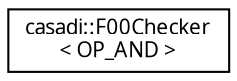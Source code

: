 digraph "Graphical Class Hierarchy"
{
  edge [fontname="FreeSans.ttf",fontsize="10",labelfontname="FreeSans.ttf",labelfontsize="10"];
  node [fontname="FreeSans.ttf",fontsize="10",shape=record];
  rankdir="LR";
  Node1 [label="casadi::F00Checker\l\< OP_AND \>",height=0.2,width=0.4,color="black", fillcolor="white", style="filled",URL="$d4/d76/structcasadi_1_1F00Checker_3_01OP__AND_01_4.html"];
}
